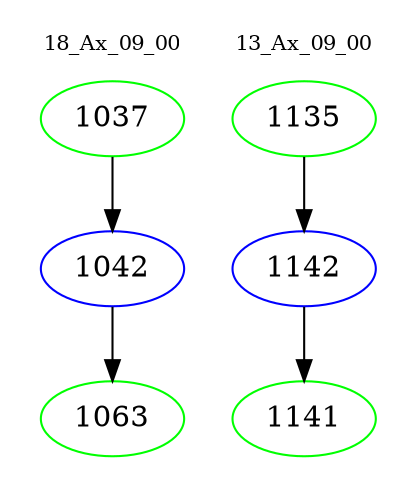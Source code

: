 digraph{
subgraph cluster_0 {
color = white
label = "18_Ax_09_00";
fontsize=10;
T0_1037 [label="1037", color="green"]
T0_1037 -> T0_1042 [color="black"]
T0_1042 [label="1042", color="blue"]
T0_1042 -> T0_1063 [color="black"]
T0_1063 [label="1063", color="green"]
}
subgraph cluster_1 {
color = white
label = "13_Ax_09_00";
fontsize=10;
T1_1135 [label="1135", color="green"]
T1_1135 -> T1_1142 [color="black"]
T1_1142 [label="1142", color="blue"]
T1_1142 -> T1_1141 [color="black"]
T1_1141 [label="1141", color="green"]
}
}
